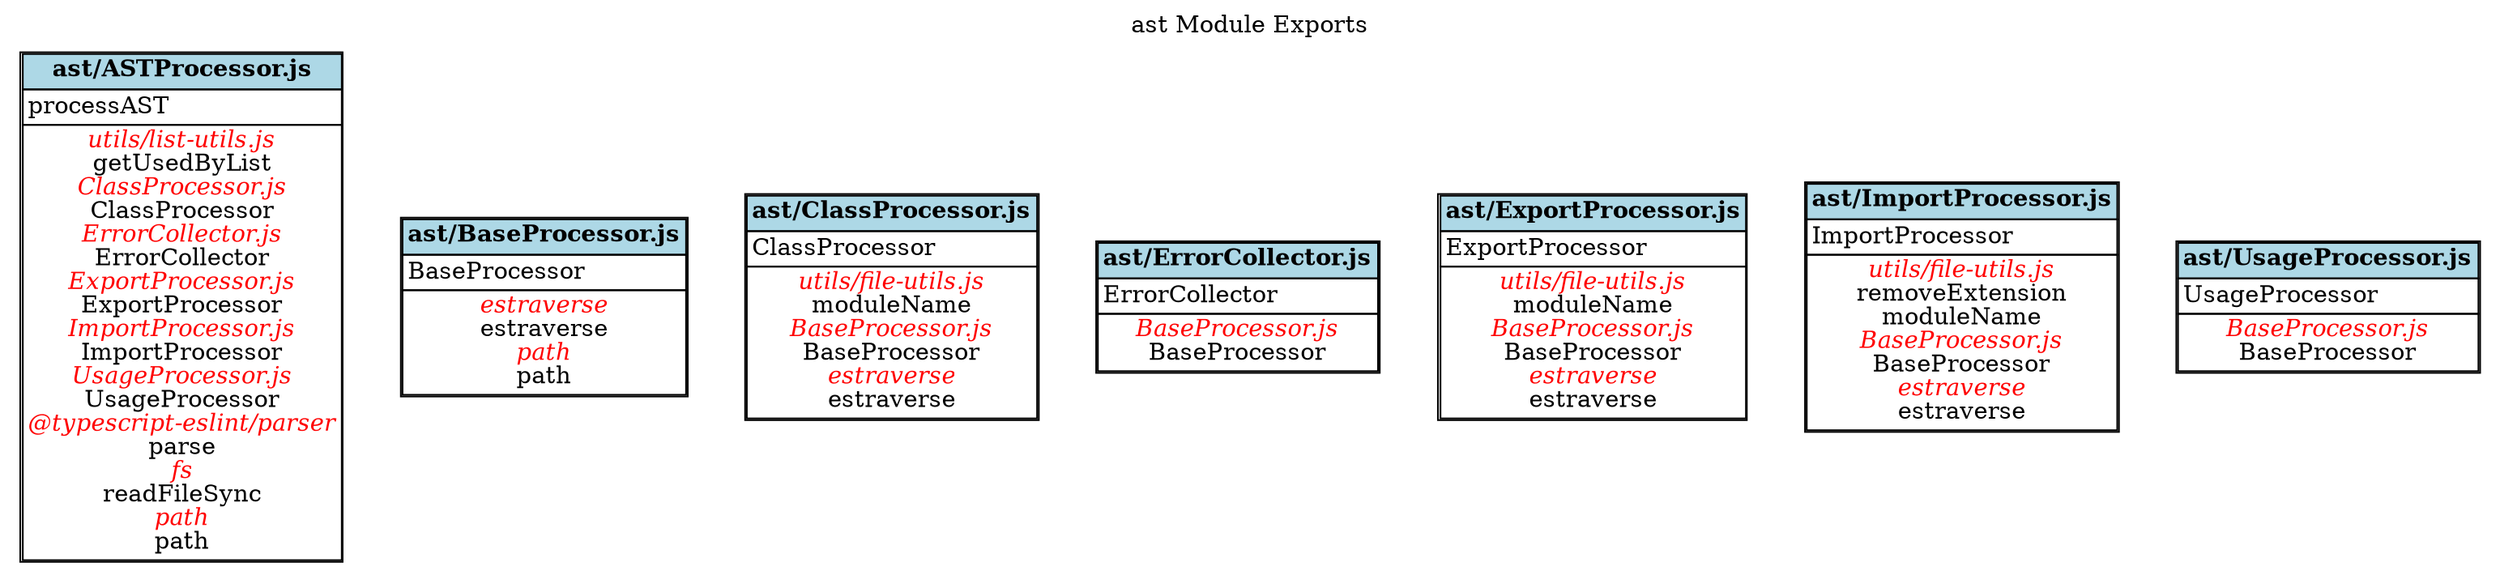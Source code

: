 digraph {label="ast Module Exports";
labelloc="t";
"ast/ASTProcessor.js" [shape=none, label=<<TABLE cellspacing="0" cellborder="1">
<TR><TD bgcolor="lightblue" align="center"><B>ast/ASTProcessor.js</B></TD></TR>
<TR><TD align="left">
processAST<BR/>
</TD></TR>
<TR><TD align="center">
<font color="red"><I>utils/list-utils.js</I></font><BR/>
getUsedByList<BR/>
<font color="red"><I>ClassProcessor.js</I></font><BR/>
ClassProcessor<BR/>
<font color="red"><I>ErrorCollector.js</I></font><BR/>
ErrorCollector<BR/>
<font color="red"><I>ExportProcessor.js</I></font><BR/>
ExportProcessor<BR/>
<font color="red"><I>ImportProcessor.js</I></font><BR/>
ImportProcessor<BR/>
<font color="red"><I>UsageProcessor.js</I></font><BR/>
UsageProcessor<BR/>
<font color="red"><I>@typescript-eslint/parser</I></font><BR/>
parse<BR/>
<font color="red"><I>fs</I></font><BR/>
readFileSync<BR/>
<font color="red"><I>path</I></font><BR/>
path<BR/>
</TD></TR>
</TABLE>>];

"ast/BaseProcessor.js" [shape=none, label=<<TABLE cellspacing="0" cellborder="1">
<TR><TD bgcolor="lightblue" align="center"><B>ast/BaseProcessor.js</B></TD></TR>
<TR><TD align="left">
BaseProcessor<BR/>
</TD></TR>
<TR><TD align="center">
<font color="red"><I>estraverse</I></font><BR/>
estraverse<BR/>
<font color="red"><I>path</I></font><BR/>
path<BR/>
</TD></TR>
</TABLE>>];

"ast/ClassProcessor.js" [shape=none, label=<<TABLE cellspacing="0" cellborder="1">
<TR><TD bgcolor="lightblue" align="center"><B>ast/ClassProcessor.js</B></TD></TR>
<TR><TD align="left">
ClassProcessor<BR/>
</TD></TR>
<TR><TD align="center">
<font color="red"><I>utils/file-utils.js</I></font><BR/>
moduleName<BR/>
<font color="red"><I>BaseProcessor.js</I></font><BR/>
BaseProcessor<BR/>
<font color="red"><I>estraverse</I></font><BR/>
estraverse<BR/>
</TD></TR>
</TABLE>>];

"ast/ErrorCollector.js" [shape=none, label=<<TABLE cellspacing="0" cellborder="1">
<TR><TD bgcolor="lightblue" align="center"><B>ast/ErrorCollector.js</B></TD></TR>
<TR><TD align="left">
ErrorCollector<BR/>
</TD></TR>
<TR><TD align="center">
<font color="red"><I>BaseProcessor.js</I></font><BR/>
BaseProcessor<BR/>
</TD></TR>
</TABLE>>];

"ast/ExportProcessor.js" [shape=none, label=<<TABLE cellspacing="0" cellborder="1">
<TR><TD bgcolor="lightblue" align="center"><B>ast/ExportProcessor.js</B></TD></TR>
<TR><TD align="left">
ExportProcessor<BR/>
</TD></TR>
<TR><TD align="center">
<font color="red"><I>utils/file-utils.js</I></font><BR/>
moduleName<BR/>
<font color="red"><I>BaseProcessor.js</I></font><BR/>
BaseProcessor<BR/>
<font color="red"><I>estraverse</I></font><BR/>
estraverse<BR/>
</TD></TR>
</TABLE>>];

"ast/ImportProcessor.js" [shape=none, label=<<TABLE cellspacing="0" cellborder="1">
<TR><TD bgcolor="lightblue" align="center"><B>ast/ImportProcessor.js</B></TD></TR>
<TR><TD align="left">
ImportProcessor<BR/>
</TD></TR>
<TR><TD align="center">
<font color="red"><I>utils/file-utils.js</I></font><BR/>
removeExtension<BR/>
moduleName<BR/>
<font color="red"><I>BaseProcessor.js</I></font><BR/>
BaseProcessor<BR/>
<font color="red"><I>estraverse</I></font><BR/>
estraverse<BR/>
</TD></TR>
</TABLE>>];

"ast/UsageProcessor.js" [shape=none, label=<<TABLE cellspacing="0" cellborder="1">
<TR><TD bgcolor="lightblue" align="center"><B>ast/UsageProcessor.js</B></TD></TR>
<TR><TD align="left">
UsageProcessor<BR/>
</TD></TR>
<TR><TD align="center">
<font color="red"><I>BaseProcessor.js</I></font><BR/>
BaseProcessor<BR/>
</TD></TR>
</TABLE>>];

}
